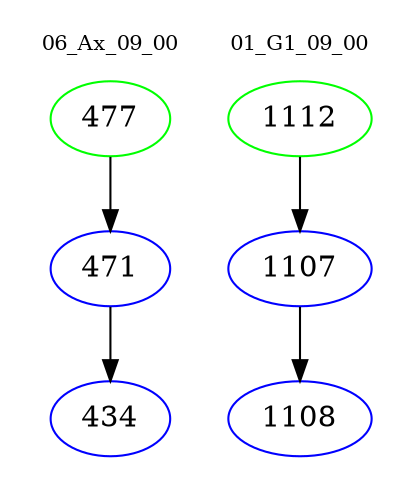 digraph{
subgraph cluster_0 {
color = white
label = "06_Ax_09_00";
fontsize=10;
T0_477 [label="477", color="green"]
T0_477 -> T0_471 [color="black"]
T0_471 [label="471", color="blue"]
T0_471 -> T0_434 [color="black"]
T0_434 [label="434", color="blue"]
}
subgraph cluster_1 {
color = white
label = "01_G1_09_00";
fontsize=10;
T1_1112 [label="1112", color="green"]
T1_1112 -> T1_1107 [color="black"]
T1_1107 [label="1107", color="blue"]
T1_1107 -> T1_1108 [color="black"]
T1_1108 [label="1108", color="blue"]
}
}
